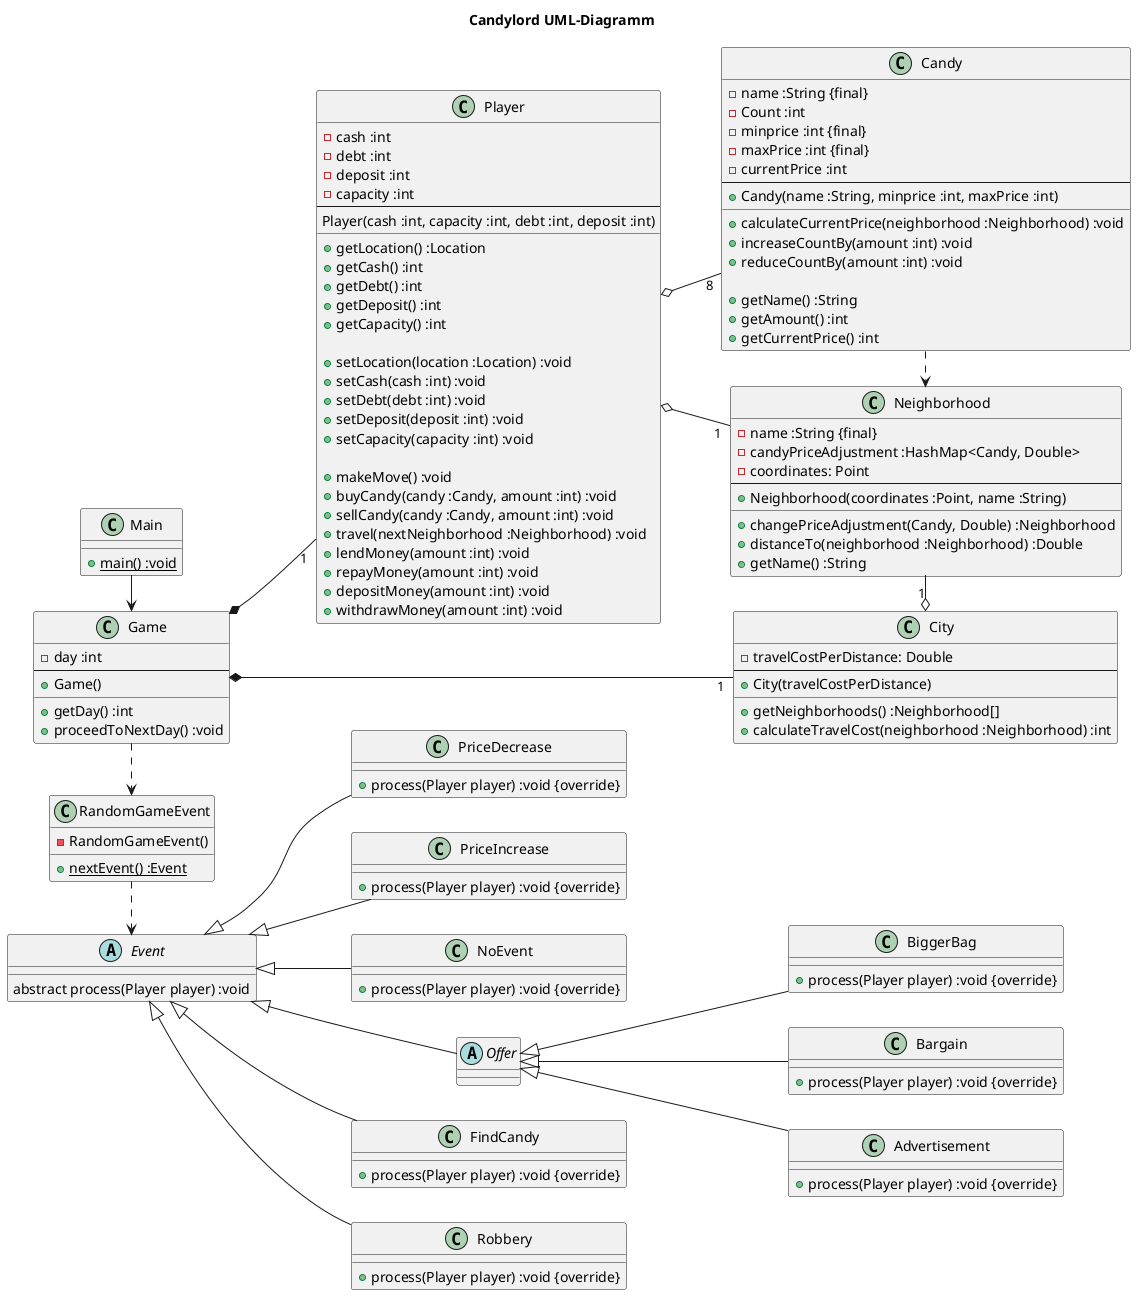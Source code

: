 @startuml
'skinparam classAttributeIconSize 0

left to right direction


title Candylord UML-Diagramm

class Main {
+ {static} main() :void
}

class Game {
- day :int
--
+ Game()
__
+ getDay() :int
+ proceedToNextDay() :void
}

class Player {
- cash :int
- debt :int
- deposit :int
- capacity :int
--
Player(cash :int, capacity :int, debt :int, deposit :int)
__
+ getLocation() :Location
+ getCash() :int
+ getDebt() :int
+ getDeposit() :int
+ getCapacity() :int

+ setLocation(location :Location) :void
+ setCash(cash :int) :void
+ setDebt(debt :int) :void
+ setDeposit(deposit :int) :void
+ setCapacity(capacity :int) :void

+ makeMove() :void
+ buyCandy(candy :Candy, amount :int) :void
+ sellCandy(candy :Candy, amount :int) :void
+ travel(nextNeighborhood :Neighborhood) :void
+ lendMoney(amount :int) :void
+ repayMoney(amount :int) :void
+ depositMoney(amount :int) :void
+ withdrawMoney(amount :int) :void
}

class Candy {
- name :String {final}
- Count :int
- minprice :int {final}
- maxPrice :int {final}
- currentPrice :int
--
+ Candy(name :String, minprice :int, maxPrice :int)
__
+ calculateCurrentPrice(neighborhood :Neighborhood) :void
+ increaseCountBy(amount :int) :void
+ reduceCountBy(amount :int) :void

+ getName() :String
+ getAmount() :int
+ getCurrentPrice() :int
}

class City {
- travelCostPerDistance: Double
--
+ City(travelCostPerDistance)
__
+ getNeighborhoods() :Neighborhood[]
+ calculateTravelCost(neighborhood :Neighborhood) :int
}

class Neighborhood {
- name :String {final}
- candyPriceAdjustment :HashMap<Candy, Double>
- coordinates: Point
--
+ Neighborhood(coordinates :Point, name :String)
__
+ changePriceAdjustment(Candy, Double) :Neighborhood
+ distanceTo(neighborhood :Neighborhood) :Double
+ getName() :String
}

class RandomGameEvent {
- RandomGameEvent()
__
+ nextEvent() :Event {static}
}

abstract class Event {
abstract process(Player player) :void
}

class NoEvent {
+ process(Player player) :void {override}
}

abstract class Offer {
}

class FindCandy {
+ process(Player player) :void {override}
}

class Robbery {
+ process(Player player) :void {override}
}

class PriceDecrease {
+ process(Player player) :void {override}
}

class PriceIncrease {
+ process(Player player) :void {override}
}

class BiggerBag {
+ process(Player player) :void {override}
}
class Bargain {
+ process(Player player) :void {override}
}
class Advertisement {
+ process(Player player) :void {override}
}

Main -> Game

Game *-- "1" Player
Player o-- "8" Candy
Player o-- "1" Neighborhood
Game *-- "1" City
City o-left- "1" Neighborhood
Candy .right.> Neighborhood


Event <|-- NoEvent
Event <|-- FindCandy
Event <|-- Robbery
Event <|-- PriceDecrease
Event <|-- PriceIncrease
Event <|-- Offer

Offer <|-- BiggerBag
Offer <|-- Bargain
Offer <|-- Advertisement

RandomGameEvent <.left Game
RandomGameEvent .> Event

@enduml